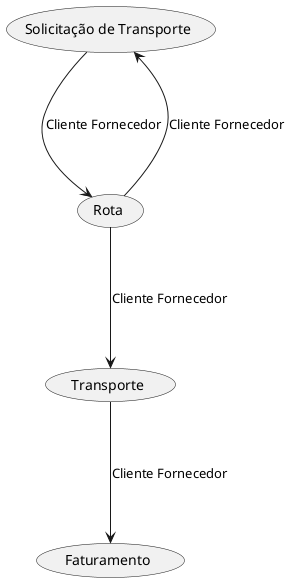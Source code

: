@startuml MapaDeContextos

(Solicitação de Transporte) as ST
(Transporte) as T
(Rota) as R
(Faturamento) as F

ST ---> R : Cliente Fornecedor
R ---> T : Cliente Fornecedor
T ---> F : Cliente Fornecedor
R ---> ST : Cliente Fornecedor

@enduml
